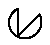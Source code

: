 -e prologues := 3; 
beginfig(1) 
draw (28,11)..(20,03)..(20,13); 
draw (28,11)--(20,03)--(20,13); 
endfig; 
end

